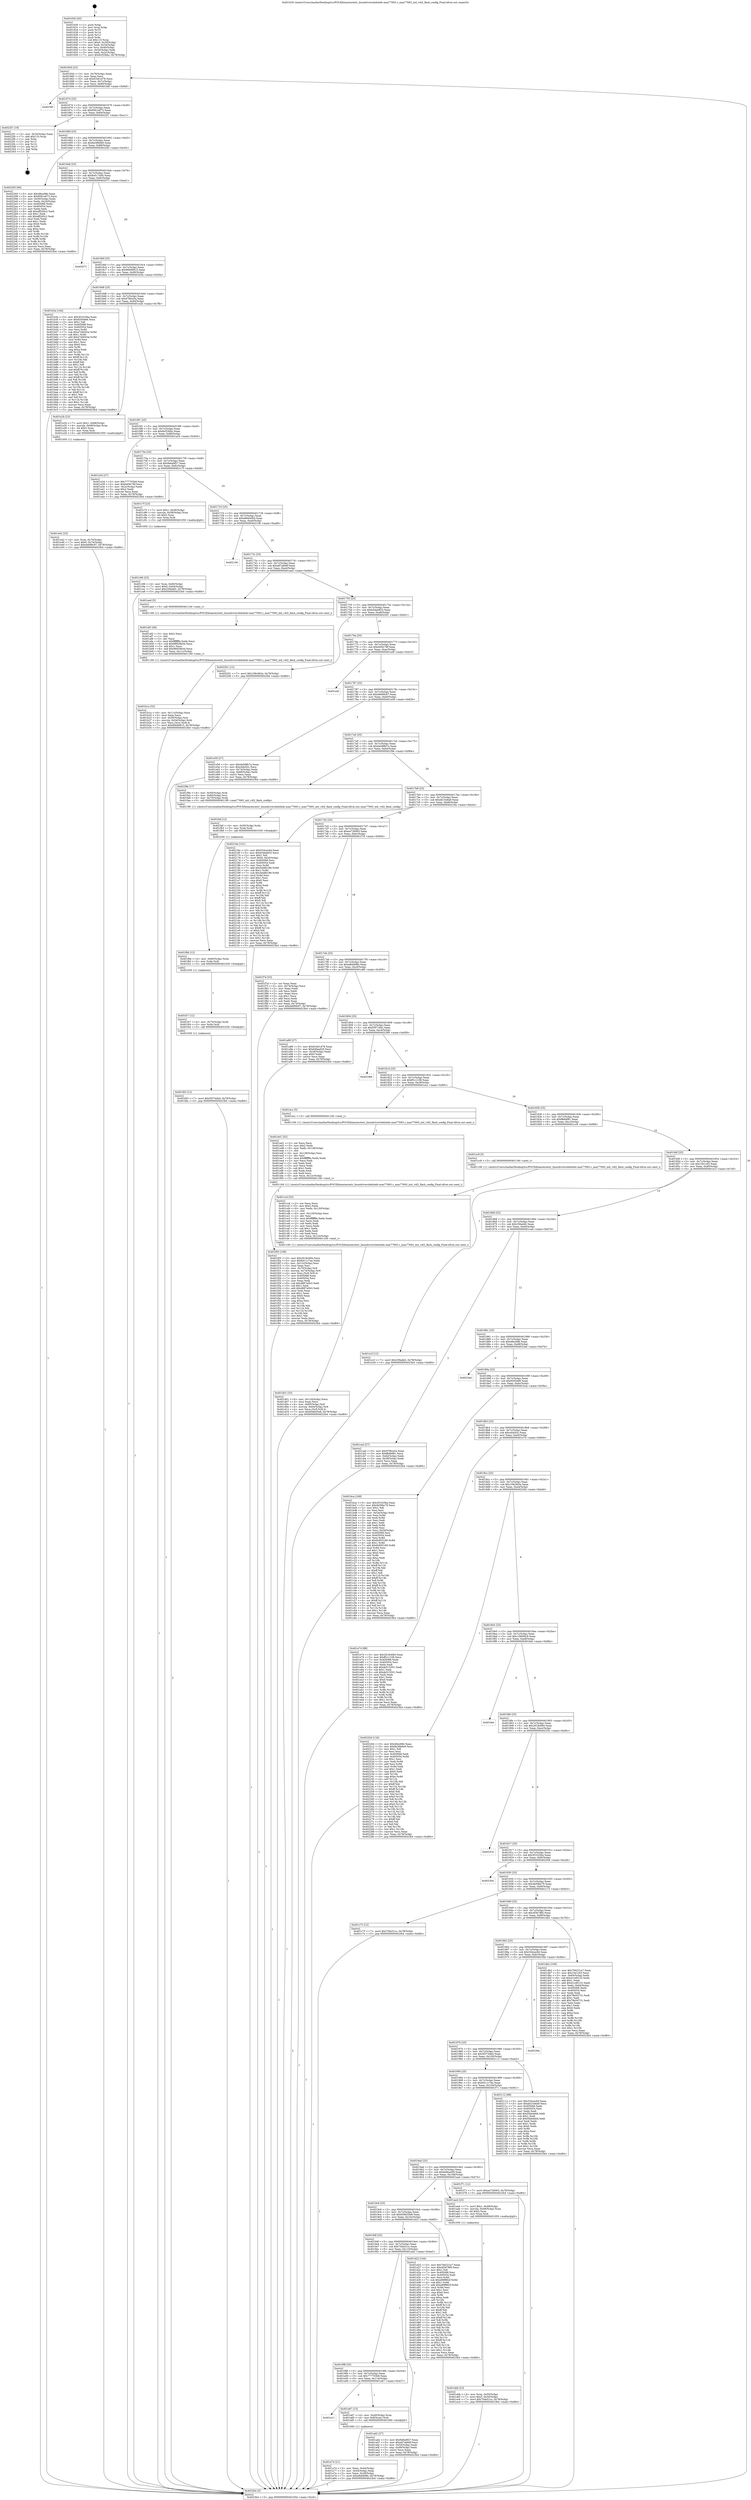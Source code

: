 digraph "0x401630" {
  label = "0x401630 (/mnt/c/Users/mathe/Desktop/tcc/POCII/binaries/extr_linuxdriversledsleds-max77693.c_max77693_init_v4l2_flash_config_Final-ollvm.out::main(0))"
  labelloc = "t"
  node[shape=record]

  Entry [label="",width=0.3,height=0.3,shape=circle,fillcolor=black,style=filled]
  "0x40165d" [label="{
     0x40165d [23]\l
     | [instrs]\l
     &nbsp;&nbsp;0x40165d \<+3\>: mov -0x78(%rbp),%eax\l
     &nbsp;&nbsp;0x401660 \<+2\>: mov %eax,%ecx\l
     &nbsp;&nbsp;0x401662 \<+6\>: sub $0x81b61d78,%ecx\l
     &nbsp;&nbsp;0x401668 \<+3\>: mov %eax,-0x7c(%rbp)\l
     &nbsp;&nbsp;0x40166b \<+3\>: mov %ecx,-0x80(%rbp)\l
     &nbsp;&nbsp;0x40166e \<+6\>: je 0000000000401fdf \<main+0x9af\>\l
  }"]
  "0x401fdf" [label="{
     0x401fdf\l
  }", style=dashed]
  "0x401674" [label="{
     0x401674 [25]\l
     | [instrs]\l
     &nbsp;&nbsp;0x401674 \<+5\>: jmp 0000000000401679 \<main+0x49\>\l
     &nbsp;&nbsp;0x401679 \<+3\>: mov -0x7c(%rbp),%eax\l
     &nbsp;&nbsp;0x40167c \<+5\>: sub $0x8561e673,%eax\l
     &nbsp;&nbsp;0x401681 \<+6\>: mov %eax,-0x84(%rbp)\l
     &nbsp;&nbsp;0x401687 \<+6\>: je 00000000004022f1 \<main+0xcc1\>\l
  }"]
  Exit [label="",width=0.3,height=0.3,shape=circle,fillcolor=black,style=filled,peripheries=2]
  "0x4022f1" [label="{
     0x4022f1 [19]\l
     | [instrs]\l
     &nbsp;&nbsp;0x4022f1 \<+3\>: mov -0x24(%rbp),%eax\l
     &nbsp;&nbsp;0x4022f4 \<+7\>: add $0x110,%rsp\l
     &nbsp;&nbsp;0x4022fb \<+1\>: pop %rbx\l
     &nbsp;&nbsp;0x4022fc \<+2\>: pop %r12\l
     &nbsp;&nbsp;0x4022fe \<+2\>: pop %r14\l
     &nbsp;&nbsp;0x402300 \<+2\>: pop %r15\l
     &nbsp;&nbsp;0x402302 \<+1\>: pop %rbp\l
     &nbsp;&nbsp;0x402303 \<+1\>: ret\l
  }"]
  "0x40168d" [label="{
     0x40168d [25]\l
     | [instrs]\l
     &nbsp;&nbsp;0x40168d \<+5\>: jmp 0000000000401692 \<main+0x62\>\l
     &nbsp;&nbsp;0x401692 \<+3\>: mov -0x7c(%rbp),%eax\l
     &nbsp;&nbsp;0x401695 \<+5\>: sub $0x8a38b6e9,%eax\l
     &nbsp;&nbsp;0x40169a \<+6\>: mov %eax,-0x88(%rbp)\l
     &nbsp;&nbsp;0x4016a0 \<+6\>: je 0000000000402293 \<main+0xc63\>\l
  }"]
  "0x401fd3" [label="{
     0x401fd3 [12]\l
     | [instrs]\l
     &nbsp;&nbsp;0x401fd3 \<+7\>: movl $0x5f3744bd,-0x78(%rbp)\l
     &nbsp;&nbsp;0x401fda \<+5\>: jmp 00000000004023b4 \<main+0xd84\>\l
  }"]
  "0x402293" [label="{
     0x402293 [94]\l
     | [instrs]\l
     &nbsp;&nbsp;0x402293 \<+5\>: mov $0x48ec68b,%eax\l
     &nbsp;&nbsp;0x402298 \<+5\>: mov $0x8561e673,%ecx\l
     &nbsp;&nbsp;0x40229d \<+3\>: mov -0x30(%rbp),%edx\l
     &nbsp;&nbsp;0x4022a0 \<+3\>: mov %edx,-0x24(%rbp)\l
     &nbsp;&nbsp;0x4022a3 \<+7\>: mov 0x405068,%edx\l
     &nbsp;&nbsp;0x4022aa \<+7\>: mov 0x405054,%esi\l
     &nbsp;&nbsp;0x4022b1 \<+2\>: mov %edx,%edi\l
     &nbsp;&nbsp;0x4022b3 \<+6\>: add $0xeff2d5c2,%edi\l
     &nbsp;&nbsp;0x4022b9 \<+3\>: sub $0x1,%edi\l
     &nbsp;&nbsp;0x4022bc \<+6\>: sub $0xeff2d5c2,%edi\l
     &nbsp;&nbsp;0x4022c2 \<+3\>: imul %edi,%edx\l
     &nbsp;&nbsp;0x4022c5 \<+3\>: and $0x1,%edx\l
     &nbsp;&nbsp;0x4022c8 \<+3\>: cmp $0x0,%edx\l
     &nbsp;&nbsp;0x4022cb \<+4\>: sete %r8b\l
     &nbsp;&nbsp;0x4022cf \<+3\>: cmp $0xa,%esi\l
     &nbsp;&nbsp;0x4022d2 \<+4\>: setl %r9b\l
     &nbsp;&nbsp;0x4022d6 \<+3\>: mov %r8b,%r10b\l
     &nbsp;&nbsp;0x4022d9 \<+3\>: and %r9b,%r10b\l
     &nbsp;&nbsp;0x4022dc \<+3\>: xor %r9b,%r8b\l
     &nbsp;&nbsp;0x4022df \<+3\>: or %r8b,%r10b\l
     &nbsp;&nbsp;0x4022e2 \<+4\>: test $0x1,%r10b\l
     &nbsp;&nbsp;0x4022e6 \<+3\>: cmovne %ecx,%eax\l
     &nbsp;&nbsp;0x4022e9 \<+3\>: mov %eax,-0x78(%rbp)\l
     &nbsp;&nbsp;0x4022ec \<+5\>: jmp 00000000004023b4 \<main+0xd84\>\l
  }"]
  "0x4016a6" [label="{
     0x4016a6 [25]\l
     | [instrs]\l
     &nbsp;&nbsp;0x4016a6 \<+5\>: jmp 00000000004016ab \<main+0x7b\>\l
     &nbsp;&nbsp;0x4016ab \<+3\>: mov -0x7c(%rbp),%eax\l
     &nbsp;&nbsp;0x4016ae \<+5\>: sub $0x8c6174d0,%eax\l
     &nbsp;&nbsp;0x4016b3 \<+6\>: mov %eax,-0x8c(%rbp)\l
     &nbsp;&nbsp;0x4016b9 \<+6\>: je 0000000000402071 \<main+0xa41\>\l
  }"]
  "0x401fc7" [label="{
     0x401fc7 [12]\l
     | [instrs]\l
     &nbsp;&nbsp;0x401fc7 \<+4\>: mov -0x70(%rbp),%rdx\l
     &nbsp;&nbsp;0x401fcb \<+3\>: mov %rdx,%rdi\l
     &nbsp;&nbsp;0x401fce \<+5\>: call 0000000000401030 \<free@plt\>\l
     | [calls]\l
     &nbsp;&nbsp;0x401030 \{1\} (unknown)\l
  }"]
  "0x402071" [label="{
     0x402071\l
  }", style=dashed]
  "0x4016bf" [label="{
     0x4016bf [25]\l
     | [instrs]\l
     &nbsp;&nbsp;0x4016bf \<+5\>: jmp 00000000004016c4 \<main+0x94\>\l
     &nbsp;&nbsp;0x4016c4 \<+3\>: mov -0x7c(%rbp),%eax\l
     &nbsp;&nbsp;0x4016c7 \<+5\>: sub $0x90b90815,%eax\l
     &nbsp;&nbsp;0x4016cc \<+6\>: mov %eax,-0x90(%rbp)\l
     &nbsp;&nbsp;0x4016d2 \<+6\>: je 0000000000401b3a \<main+0x50a\>\l
  }"]
  "0x401fbb" [label="{
     0x401fbb [12]\l
     | [instrs]\l
     &nbsp;&nbsp;0x401fbb \<+4\>: mov -0x60(%rbp),%rdx\l
     &nbsp;&nbsp;0x401fbf \<+3\>: mov %rdx,%rdi\l
     &nbsp;&nbsp;0x401fc2 \<+5\>: call 0000000000401030 \<free@plt\>\l
     | [calls]\l
     &nbsp;&nbsp;0x401030 \{1\} (unknown)\l
  }"]
  "0x401b3a" [label="{
     0x401b3a [144]\l
     | [instrs]\l
     &nbsp;&nbsp;0x401b3a \<+5\>: mov $0x3f10256a,%eax\l
     &nbsp;&nbsp;0x401b3f \<+5\>: mov $0x9293e66,%ecx\l
     &nbsp;&nbsp;0x401b44 \<+2\>: mov $0x1,%dl\l
     &nbsp;&nbsp;0x401b46 \<+7\>: mov 0x405068,%esi\l
     &nbsp;&nbsp;0x401b4d \<+7\>: mov 0x405054,%edi\l
     &nbsp;&nbsp;0x401b54 \<+3\>: mov %esi,%r8d\l
     &nbsp;&nbsp;0x401b57 \<+7\>: sub $0xe7d4043e,%r8d\l
     &nbsp;&nbsp;0x401b5e \<+4\>: sub $0x1,%r8d\l
     &nbsp;&nbsp;0x401b62 \<+7\>: add $0xe7d4043e,%r8d\l
     &nbsp;&nbsp;0x401b69 \<+4\>: imul %r8d,%esi\l
     &nbsp;&nbsp;0x401b6d \<+3\>: and $0x1,%esi\l
     &nbsp;&nbsp;0x401b70 \<+3\>: cmp $0x0,%esi\l
     &nbsp;&nbsp;0x401b73 \<+4\>: sete %r9b\l
     &nbsp;&nbsp;0x401b77 \<+3\>: cmp $0xa,%edi\l
     &nbsp;&nbsp;0x401b7a \<+4\>: setl %r10b\l
     &nbsp;&nbsp;0x401b7e \<+3\>: mov %r9b,%r11b\l
     &nbsp;&nbsp;0x401b81 \<+4\>: xor $0xff,%r11b\l
     &nbsp;&nbsp;0x401b85 \<+3\>: mov %r10b,%bl\l
     &nbsp;&nbsp;0x401b88 \<+3\>: xor $0xff,%bl\l
     &nbsp;&nbsp;0x401b8b \<+3\>: xor $0x1,%dl\l
     &nbsp;&nbsp;0x401b8e \<+3\>: mov %r11b,%r14b\l
     &nbsp;&nbsp;0x401b91 \<+4\>: and $0xff,%r14b\l
     &nbsp;&nbsp;0x401b95 \<+3\>: and %dl,%r9b\l
     &nbsp;&nbsp;0x401b98 \<+3\>: mov %bl,%r15b\l
     &nbsp;&nbsp;0x401b9b \<+4\>: and $0xff,%r15b\l
     &nbsp;&nbsp;0x401b9f \<+3\>: and %dl,%r10b\l
     &nbsp;&nbsp;0x401ba2 \<+3\>: or %r9b,%r14b\l
     &nbsp;&nbsp;0x401ba5 \<+3\>: or %r10b,%r15b\l
     &nbsp;&nbsp;0x401ba8 \<+3\>: xor %r15b,%r14b\l
     &nbsp;&nbsp;0x401bab \<+3\>: or %bl,%r11b\l
     &nbsp;&nbsp;0x401bae \<+4\>: xor $0xff,%r11b\l
     &nbsp;&nbsp;0x401bb2 \<+3\>: or $0x1,%dl\l
     &nbsp;&nbsp;0x401bb5 \<+3\>: and %dl,%r11b\l
     &nbsp;&nbsp;0x401bb8 \<+3\>: or %r11b,%r14b\l
     &nbsp;&nbsp;0x401bbb \<+4\>: test $0x1,%r14b\l
     &nbsp;&nbsp;0x401bbf \<+3\>: cmovne %ecx,%eax\l
     &nbsp;&nbsp;0x401bc2 \<+3\>: mov %eax,-0x78(%rbp)\l
     &nbsp;&nbsp;0x401bc5 \<+5\>: jmp 00000000004023b4 \<main+0xd84\>\l
  }"]
  "0x4016d8" [label="{
     0x4016d8 [25]\l
     | [instrs]\l
     &nbsp;&nbsp;0x4016d8 \<+5\>: jmp 00000000004016dd \<main+0xad\>\l
     &nbsp;&nbsp;0x4016dd \<+3\>: mov -0x7c(%rbp),%eax\l
     &nbsp;&nbsp;0x4016e0 \<+5\>: sub $0x97f6ce5a,%eax\l
     &nbsp;&nbsp;0x4016e5 \<+6\>: mov %eax,-0x94(%rbp)\l
     &nbsp;&nbsp;0x4016eb \<+6\>: je 0000000000401e2b \<main+0x7fb\>\l
  }"]
  "0x401faf" [label="{
     0x401faf [12]\l
     | [instrs]\l
     &nbsp;&nbsp;0x401faf \<+4\>: mov -0x50(%rbp),%rdx\l
     &nbsp;&nbsp;0x401fb3 \<+3\>: mov %rdx,%rdi\l
     &nbsp;&nbsp;0x401fb6 \<+5\>: call 0000000000401030 \<free@plt\>\l
     | [calls]\l
     &nbsp;&nbsp;0x401030 \{1\} (unknown)\l
  }"]
  "0x401e2b" [label="{
     0x401e2b [23]\l
     | [instrs]\l
     &nbsp;&nbsp;0x401e2b \<+7\>: movl $0x1,-0x68(%rbp)\l
     &nbsp;&nbsp;0x401e32 \<+4\>: movslq -0x68(%rbp),%rax\l
     &nbsp;&nbsp;0x401e36 \<+4\>: shl $0x2,%rax\l
     &nbsp;&nbsp;0x401e3a \<+3\>: mov %rax,%rdi\l
     &nbsp;&nbsp;0x401e3d \<+5\>: call 0000000000401050 \<malloc@plt\>\l
     | [calls]\l
     &nbsp;&nbsp;0x401050 \{1\} (unknown)\l
  }"]
  "0x4016f1" [label="{
     0x4016f1 [25]\l
     | [instrs]\l
     &nbsp;&nbsp;0x4016f1 \<+5\>: jmp 00000000004016f6 \<main+0xc6\>\l
     &nbsp;&nbsp;0x4016f6 \<+3\>: mov -0x7c(%rbp),%eax\l
     &nbsp;&nbsp;0x4016f9 \<+5\>: sub $0x9cf33bbc,%eax\l
     &nbsp;&nbsp;0x4016fe \<+6\>: mov %eax,-0x98(%rbp)\l
     &nbsp;&nbsp;0x401704 \<+6\>: je 0000000000401a34 \<main+0x404\>\l
  }"]
  "0x401f05" [label="{
     0x401f05 [108]\l
     | [instrs]\l
     &nbsp;&nbsp;0x401f05 \<+5\>: mov $0x2618c684,%ecx\l
     &nbsp;&nbsp;0x401f0a \<+5\>: mov $0x6411c7ee,%edx\l
     &nbsp;&nbsp;0x401f0f \<+6\>: mov -0x12c(%rbp),%esi\l
     &nbsp;&nbsp;0x401f15 \<+3\>: imul %eax,%esi\l
     &nbsp;&nbsp;0x401f18 \<+4\>: mov -0x70(%rbp),%r8\l
     &nbsp;&nbsp;0x401f1c \<+4\>: movslq -0x74(%rbp),%r9\l
     &nbsp;&nbsp;0x401f20 \<+4\>: mov %esi,(%r8,%r9,4)\l
     &nbsp;&nbsp;0x401f24 \<+7\>: mov 0x405068,%eax\l
     &nbsp;&nbsp;0x401f2b \<+7\>: mov 0x405054,%esi\l
     &nbsp;&nbsp;0x401f32 \<+2\>: mov %eax,%edi\l
     &nbsp;&nbsp;0x401f34 \<+6\>: sub $0xd887a5b3,%edi\l
     &nbsp;&nbsp;0x401f3a \<+3\>: sub $0x1,%edi\l
     &nbsp;&nbsp;0x401f3d \<+6\>: add $0xd887a5b3,%edi\l
     &nbsp;&nbsp;0x401f43 \<+3\>: imul %edi,%eax\l
     &nbsp;&nbsp;0x401f46 \<+3\>: and $0x1,%eax\l
     &nbsp;&nbsp;0x401f49 \<+3\>: cmp $0x0,%eax\l
     &nbsp;&nbsp;0x401f4c \<+4\>: sete %r10b\l
     &nbsp;&nbsp;0x401f50 \<+3\>: cmp $0xa,%esi\l
     &nbsp;&nbsp;0x401f53 \<+4\>: setl %r11b\l
     &nbsp;&nbsp;0x401f57 \<+3\>: mov %r10b,%bl\l
     &nbsp;&nbsp;0x401f5a \<+3\>: and %r11b,%bl\l
     &nbsp;&nbsp;0x401f5d \<+3\>: xor %r11b,%r10b\l
     &nbsp;&nbsp;0x401f60 \<+3\>: or %r10b,%bl\l
     &nbsp;&nbsp;0x401f63 \<+3\>: test $0x1,%bl\l
     &nbsp;&nbsp;0x401f66 \<+3\>: cmovne %edx,%ecx\l
     &nbsp;&nbsp;0x401f69 \<+3\>: mov %ecx,-0x78(%rbp)\l
     &nbsp;&nbsp;0x401f6c \<+5\>: jmp 00000000004023b4 \<main+0xd84\>\l
  }"]
  "0x401a34" [label="{
     0x401a34 [27]\l
     | [instrs]\l
     &nbsp;&nbsp;0x401a34 \<+5\>: mov $0x777703b9,%eax\l
     &nbsp;&nbsp;0x401a39 \<+5\>: mov $0xd45fc78f,%ecx\l
     &nbsp;&nbsp;0x401a3e \<+3\>: mov -0x2c(%rbp),%edx\l
     &nbsp;&nbsp;0x401a41 \<+3\>: cmp $0x2,%edx\l
     &nbsp;&nbsp;0x401a44 \<+3\>: cmovne %ecx,%eax\l
     &nbsp;&nbsp;0x401a47 \<+3\>: mov %eax,-0x78(%rbp)\l
     &nbsp;&nbsp;0x401a4a \<+5\>: jmp 00000000004023b4 \<main+0xd84\>\l
  }"]
  "0x40170a" [label="{
     0x40170a [25]\l
     | [instrs]\l
     &nbsp;&nbsp;0x40170a \<+5\>: jmp 000000000040170f \<main+0xdf\>\l
     &nbsp;&nbsp;0x40170f \<+3\>: mov -0x7c(%rbp),%eax\l
     &nbsp;&nbsp;0x401712 \<+5\>: sub $0x9e6a9f27,%eax\l
     &nbsp;&nbsp;0x401717 \<+6\>: mov %eax,-0x9c(%rbp)\l
     &nbsp;&nbsp;0x40171d \<+6\>: je 0000000000401c7f \<main+0x64f\>\l
  }"]
  "0x4023b4" [label="{
     0x4023b4 [5]\l
     | [instrs]\l
     &nbsp;&nbsp;0x4023b4 \<+5\>: jmp 000000000040165d \<main+0x2d\>\l
  }"]
  "0x401630" [label="{
     0x401630 [45]\l
     | [instrs]\l
     &nbsp;&nbsp;0x401630 \<+1\>: push %rbp\l
     &nbsp;&nbsp;0x401631 \<+3\>: mov %rsp,%rbp\l
     &nbsp;&nbsp;0x401634 \<+2\>: push %r15\l
     &nbsp;&nbsp;0x401636 \<+2\>: push %r14\l
     &nbsp;&nbsp;0x401638 \<+2\>: push %r12\l
     &nbsp;&nbsp;0x40163a \<+1\>: push %rbx\l
     &nbsp;&nbsp;0x40163b \<+7\>: sub $0x110,%rsp\l
     &nbsp;&nbsp;0x401642 \<+7\>: movl $0x0,-0x30(%rbp)\l
     &nbsp;&nbsp;0x401649 \<+3\>: mov %edi,-0x34(%rbp)\l
     &nbsp;&nbsp;0x40164c \<+4\>: mov %rsi,-0x40(%rbp)\l
     &nbsp;&nbsp;0x401650 \<+3\>: mov -0x34(%rbp),%edi\l
     &nbsp;&nbsp;0x401653 \<+3\>: mov %edi,-0x2c(%rbp)\l
     &nbsp;&nbsp;0x401656 \<+7\>: movl $0x9cf33bbc,-0x78(%rbp)\l
  }"]
  "0x401ed1" [label="{
     0x401ed1 [52]\l
     | [instrs]\l
     &nbsp;&nbsp;0x401ed1 \<+2\>: xor %ecx,%ecx\l
     &nbsp;&nbsp;0x401ed3 \<+5\>: mov $0x2,%edx\l
     &nbsp;&nbsp;0x401ed8 \<+6\>: mov %edx,-0x128(%rbp)\l
     &nbsp;&nbsp;0x401ede \<+1\>: cltd\l
     &nbsp;&nbsp;0x401edf \<+6\>: mov -0x128(%rbp),%esi\l
     &nbsp;&nbsp;0x401ee5 \<+2\>: idiv %esi\l
     &nbsp;&nbsp;0x401ee7 \<+6\>: imul $0xfffffffe,%edx,%edx\l
     &nbsp;&nbsp;0x401eed \<+2\>: mov %ecx,%edi\l
     &nbsp;&nbsp;0x401eef \<+2\>: sub %edx,%edi\l
     &nbsp;&nbsp;0x401ef1 \<+2\>: mov %ecx,%edx\l
     &nbsp;&nbsp;0x401ef3 \<+3\>: sub $0x1,%edx\l
     &nbsp;&nbsp;0x401ef6 \<+2\>: add %edx,%edi\l
     &nbsp;&nbsp;0x401ef8 \<+2\>: sub %edi,%ecx\l
     &nbsp;&nbsp;0x401efa \<+6\>: mov %ecx,-0x12c(%rbp)\l
     &nbsp;&nbsp;0x401f00 \<+5\>: call 0000000000401160 \<next_i\>\l
     | [calls]\l
     &nbsp;&nbsp;0x401160 \{1\} (/mnt/c/Users/mathe/Desktop/tcc/POCII/binaries/extr_linuxdriversledsleds-max77693.c_max77693_init_v4l2_flash_config_Final-ollvm.out::next_i)\l
  }"]
  "0x401c7f" [label="{
     0x401c7f [23]\l
     | [instrs]\l
     &nbsp;&nbsp;0x401c7f \<+7\>: movl $0x1,-0x58(%rbp)\l
     &nbsp;&nbsp;0x401c86 \<+4\>: movslq -0x58(%rbp),%rax\l
     &nbsp;&nbsp;0x401c8a \<+4\>: shl $0x2,%rax\l
     &nbsp;&nbsp;0x401c8e \<+3\>: mov %rax,%rdi\l
     &nbsp;&nbsp;0x401c91 \<+5\>: call 0000000000401050 \<malloc@plt\>\l
     | [calls]\l
     &nbsp;&nbsp;0x401050 \{1\} (unknown)\l
  }"]
  "0x401723" [label="{
     0x401723 [25]\l
     | [instrs]\l
     &nbsp;&nbsp;0x401723 \<+5\>: jmp 0000000000401728 \<main+0xf8\>\l
     &nbsp;&nbsp;0x401728 \<+3\>: mov -0x7c(%rbp),%eax\l
     &nbsp;&nbsp;0x40172b \<+5\>: sub $0xa66d4d0d,%eax\l
     &nbsp;&nbsp;0x401730 \<+6\>: mov %eax,-0xa0(%rbp)\l
     &nbsp;&nbsp;0x401736 \<+6\>: je 0000000000402106 \<main+0xad6\>\l
  }"]
  "0x401e42" [label="{
     0x401e42 [23]\l
     | [instrs]\l
     &nbsp;&nbsp;0x401e42 \<+4\>: mov %rax,-0x70(%rbp)\l
     &nbsp;&nbsp;0x401e46 \<+7\>: movl $0x0,-0x74(%rbp)\l
     &nbsp;&nbsp;0x401e4d \<+7\>: movl $0xd4699c97,-0x78(%rbp)\l
     &nbsp;&nbsp;0x401e54 \<+5\>: jmp 00000000004023b4 \<main+0xd84\>\l
  }"]
  "0x402106" [label="{
     0x402106\l
  }", style=dashed]
  "0x40173c" [label="{
     0x40173c [25]\l
     | [instrs]\l
     &nbsp;&nbsp;0x40173c \<+5\>: jmp 0000000000401741 \<main+0x111\>\l
     &nbsp;&nbsp;0x401741 \<+3\>: mov -0x7c(%rbp),%eax\l
     &nbsp;&nbsp;0x401744 \<+5\>: sub $0xa87abb6f,%eax\l
     &nbsp;&nbsp;0x401749 \<+6\>: mov %eax,-0xa4(%rbp)\l
     &nbsp;&nbsp;0x40174f \<+6\>: je 0000000000401aed \<main+0x4bd\>\l
  }"]
  "0x401d01" [label="{
     0x401d01 [33]\l
     | [instrs]\l
     &nbsp;&nbsp;0x401d01 \<+6\>: mov -0x124(%rbp),%ecx\l
     &nbsp;&nbsp;0x401d07 \<+3\>: imul %eax,%ecx\l
     &nbsp;&nbsp;0x401d0a \<+4\>: mov -0x60(%rbp),%r8\l
     &nbsp;&nbsp;0x401d0e \<+4\>: movslq -0x64(%rbp),%r9\l
     &nbsp;&nbsp;0x401d12 \<+4\>: mov %ecx,(%r8,%r9,4)\l
     &nbsp;&nbsp;0x401d16 \<+7\>: movl $0x658d35e8,-0x78(%rbp)\l
     &nbsp;&nbsp;0x401d1d \<+5\>: jmp 00000000004023b4 \<main+0xd84\>\l
  }"]
  "0x401aed" [label="{
     0x401aed [5]\l
     | [instrs]\l
     &nbsp;&nbsp;0x401aed \<+5\>: call 0000000000401160 \<next_i\>\l
     | [calls]\l
     &nbsp;&nbsp;0x401160 \{1\} (/mnt/c/Users/mathe/Desktop/tcc/POCII/binaries/extr_linuxdriversledsleds-max77693.c_max77693_init_v4l2_flash_config_Final-ollvm.out::next_i)\l
  }"]
  "0x401755" [label="{
     0x401755 [25]\l
     | [instrs]\l
     &nbsp;&nbsp;0x401755 \<+5\>: jmp 000000000040175a \<main+0x12a\>\l
     &nbsp;&nbsp;0x40175a \<+3\>: mov -0x7c(%rbp),%eax\l
     &nbsp;&nbsp;0x40175d \<+5\>: sub $0xb5deb833,%eax\l
     &nbsp;&nbsp;0x401762 \<+6\>: mov %eax,-0xa8(%rbp)\l
     &nbsp;&nbsp;0x401768 \<+6\>: je 0000000000402201 \<main+0xbd1\>\l
  }"]
  "0x401ccd" [label="{
     0x401ccd [52]\l
     | [instrs]\l
     &nbsp;&nbsp;0x401ccd \<+2\>: xor %ecx,%ecx\l
     &nbsp;&nbsp;0x401ccf \<+5\>: mov $0x2,%edx\l
     &nbsp;&nbsp;0x401cd4 \<+6\>: mov %edx,-0x120(%rbp)\l
     &nbsp;&nbsp;0x401cda \<+1\>: cltd\l
     &nbsp;&nbsp;0x401cdb \<+6\>: mov -0x120(%rbp),%esi\l
     &nbsp;&nbsp;0x401ce1 \<+2\>: idiv %esi\l
     &nbsp;&nbsp;0x401ce3 \<+6\>: imul $0xfffffffe,%edx,%edx\l
     &nbsp;&nbsp;0x401ce9 \<+2\>: mov %ecx,%edi\l
     &nbsp;&nbsp;0x401ceb \<+2\>: sub %edx,%edi\l
     &nbsp;&nbsp;0x401ced \<+2\>: mov %ecx,%edx\l
     &nbsp;&nbsp;0x401cef \<+3\>: sub $0x1,%edx\l
     &nbsp;&nbsp;0x401cf2 \<+2\>: add %edx,%edi\l
     &nbsp;&nbsp;0x401cf4 \<+2\>: sub %edi,%ecx\l
     &nbsp;&nbsp;0x401cf6 \<+6\>: mov %ecx,-0x124(%rbp)\l
     &nbsp;&nbsp;0x401cfc \<+5\>: call 0000000000401160 \<next_i\>\l
     | [calls]\l
     &nbsp;&nbsp;0x401160 \{1\} (/mnt/c/Users/mathe/Desktop/tcc/POCII/binaries/extr_linuxdriversledsleds-max77693.c_max77693_init_v4l2_flash_config_Final-ollvm.out::next_i)\l
  }"]
  "0x402201" [label="{
     0x402201 [12]\l
     | [instrs]\l
     &nbsp;&nbsp;0x402201 \<+7\>: movl $0x109c0b5a,-0x78(%rbp)\l
     &nbsp;&nbsp;0x402208 \<+5\>: jmp 00000000004023b4 \<main+0xd84\>\l
  }"]
  "0x40176e" [label="{
     0x40176e [25]\l
     | [instrs]\l
     &nbsp;&nbsp;0x40176e \<+5\>: jmp 0000000000401773 \<main+0x143\>\l
     &nbsp;&nbsp;0x401773 \<+3\>: mov -0x7c(%rbp),%eax\l
     &nbsp;&nbsp;0x401776 \<+5\>: sub $0xd45fc78f,%eax\l
     &nbsp;&nbsp;0x40177b \<+6\>: mov %eax,-0xac(%rbp)\l
     &nbsp;&nbsp;0x401781 \<+6\>: je 0000000000401a4f \<main+0x41f\>\l
  }"]
  "0x401c96" [label="{
     0x401c96 [23]\l
     | [instrs]\l
     &nbsp;&nbsp;0x401c96 \<+4\>: mov %rax,-0x60(%rbp)\l
     &nbsp;&nbsp;0x401c9a \<+7\>: movl $0x0,-0x64(%rbp)\l
     &nbsp;&nbsp;0x401ca1 \<+7\>: movl $0x259add2,-0x78(%rbp)\l
     &nbsp;&nbsp;0x401ca8 \<+5\>: jmp 00000000004023b4 \<main+0xd84\>\l
  }"]
  "0x401a4f" [label="{
     0x401a4f\l
  }", style=dashed]
  "0x401787" [label="{
     0x401787 [25]\l
     | [instrs]\l
     &nbsp;&nbsp;0x401787 \<+5\>: jmp 000000000040178c \<main+0x15c\>\l
     &nbsp;&nbsp;0x40178c \<+3\>: mov -0x7c(%rbp),%eax\l
     &nbsp;&nbsp;0x40178f \<+5\>: sub $0xd4699c97,%eax\l
     &nbsp;&nbsp;0x401794 \<+6\>: mov %eax,-0xb0(%rbp)\l
     &nbsp;&nbsp;0x40179a \<+6\>: je 0000000000401e59 \<main+0x829\>\l
  }"]
  "0x401b1a" [label="{
     0x401b1a [32]\l
     | [instrs]\l
     &nbsp;&nbsp;0x401b1a \<+6\>: mov -0x11c(%rbp),%ecx\l
     &nbsp;&nbsp;0x401b20 \<+3\>: imul %eax,%ecx\l
     &nbsp;&nbsp;0x401b23 \<+4\>: mov -0x50(%rbp),%rsi\l
     &nbsp;&nbsp;0x401b27 \<+4\>: movslq -0x54(%rbp),%rdi\l
     &nbsp;&nbsp;0x401b2b \<+3\>: mov %ecx,(%rsi,%rdi,4)\l
     &nbsp;&nbsp;0x401b2e \<+7\>: movl $0x90b90815,-0x78(%rbp)\l
     &nbsp;&nbsp;0x401b35 \<+5\>: jmp 00000000004023b4 \<main+0xd84\>\l
  }"]
  "0x401e59" [label="{
     0x401e59 [27]\l
     | [instrs]\l
     &nbsp;&nbsp;0x401e59 \<+5\>: mov $0xda588b7a,%eax\l
     &nbsp;&nbsp;0x401e5e \<+5\>: mov $0xc6dc92c,%ecx\l
     &nbsp;&nbsp;0x401e63 \<+3\>: mov -0x74(%rbp),%edx\l
     &nbsp;&nbsp;0x401e66 \<+3\>: cmp -0x68(%rbp),%edx\l
     &nbsp;&nbsp;0x401e69 \<+3\>: cmovl %ecx,%eax\l
     &nbsp;&nbsp;0x401e6c \<+3\>: mov %eax,-0x78(%rbp)\l
     &nbsp;&nbsp;0x401e6f \<+5\>: jmp 00000000004023b4 \<main+0xd84\>\l
  }"]
  "0x4017a0" [label="{
     0x4017a0 [25]\l
     | [instrs]\l
     &nbsp;&nbsp;0x4017a0 \<+5\>: jmp 00000000004017a5 \<main+0x175\>\l
     &nbsp;&nbsp;0x4017a5 \<+3\>: mov -0x7c(%rbp),%eax\l
     &nbsp;&nbsp;0x4017a8 \<+5\>: sub $0xda588b7a,%eax\l
     &nbsp;&nbsp;0x4017ad \<+6\>: mov %eax,-0xb4(%rbp)\l
     &nbsp;&nbsp;0x4017b3 \<+6\>: je 0000000000401f9e \<main+0x96e\>\l
  }"]
  "0x401af2" [label="{
     0x401af2 [40]\l
     | [instrs]\l
     &nbsp;&nbsp;0x401af2 \<+5\>: mov $0x2,%ecx\l
     &nbsp;&nbsp;0x401af7 \<+1\>: cltd\l
     &nbsp;&nbsp;0x401af8 \<+2\>: idiv %ecx\l
     &nbsp;&nbsp;0x401afa \<+6\>: imul $0xfffffffe,%edx,%ecx\l
     &nbsp;&nbsp;0x401b00 \<+6\>: sub $0x98929b5d,%ecx\l
     &nbsp;&nbsp;0x401b06 \<+3\>: add $0x1,%ecx\l
     &nbsp;&nbsp;0x401b09 \<+6\>: add $0x98929b5d,%ecx\l
     &nbsp;&nbsp;0x401b0f \<+6\>: mov %ecx,-0x11c(%rbp)\l
     &nbsp;&nbsp;0x401b15 \<+5\>: call 0000000000401160 \<next_i\>\l
     | [calls]\l
     &nbsp;&nbsp;0x401160 \{1\} (/mnt/c/Users/mathe/Desktop/tcc/POCII/binaries/extr_linuxdriversledsleds-max77693.c_max77693_init_v4l2_flash_config_Final-ollvm.out::next_i)\l
  }"]
  "0x401f9e" [label="{
     0x401f9e [17]\l
     | [instrs]\l
     &nbsp;&nbsp;0x401f9e \<+4\>: mov -0x50(%rbp),%rdi\l
     &nbsp;&nbsp;0x401fa2 \<+4\>: mov -0x60(%rbp),%rsi\l
     &nbsp;&nbsp;0x401fa6 \<+4\>: mov -0x70(%rbp),%rdx\l
     &nbsp;&nbsp;0x401faa \<+5\>: call 00000000004013f0 \<max77693_init_v4l2_flash_config\>\l
     | [calls]\l
     &nbsp;&nbsp;0x4013f0 \{1\} (/mnt/c/Users/mathe/Desktop/tcc/POCII/binaries/extr_linuxdriversledsleds-max77693.c_max77693_init_v4l2_flash_config_Final-ollvm.out::max77693_init_v4l2_flash_config)\l
  }"]
  "0x4017b9" [label="{
     0x4017b9 [25]\l
     | [instrs]\l
     &nbsp;&nbsp;0x4017b9 \<+5\>: jmp 00000000004017be \<main+0x18e\>\l
     &nbsp;&nbsp;0x4017be \<+3\>: mov -0x7c(%rbp),%eax\l
     &nbsp;&nbsp;0x4017c1 \<+5\>: sub $0xdd15e6a9,%eax\l
     &nbsp;&nbsp;0x4017c6 \<+6\>: mov %eax,-0xb8(%rbp)\l
     &nbsp;&nbsp;0x4017cc \<+6\>: je 000000000040216a \<main+0xb3a\>\l
  }"]
  "0x401abb" [label="{
     0x401abb [23]\l
     | [instrs]\l
     &nbsp;&nbsp;0x401abb \<+4\>: mov %rax,-0x50(%rbp)\l
     &nbsp;&nbsp;0x401abf \<+7\>: movl $0x0,-0x54(%rbp)\l
     &nbsp;&nbsp;0x401ac6 \<+7\>: movl $0x704e51cc,-0x78(%rbp)\l
     &nbsp;&nbsp;0x401acd \<+5\>: jmp 00000000004023b4 \<main+0xd84\>\l
  }"]
  "0x40216a" [label="{
     0x40216a [151]\l
     | [instrs]\l
     &nbsp;&nbsp;0x40216a \<+5\>: mov $0x534cec6d,%eax\l
     &nbsp;&nbsp;0x40216f \<+5\>: mov $0xb5deb833,%ecx\l
     &nbsp;&nbsp;0x402174 \<+2\>: mov $0x1,%dl\l
     &nbsp;&nbsp;0x402176 \<+7\>: movl $0x0,-0x30(%rbp)\l
     &nbsp;&nbsp;0x40217d \<+7\>: mov 0x405068,%esi\l
     &nbsp;&nbsp;0x402184 \<+7\>: mov 0x405054,%edi\l
     &nbsp;&nbsp;0x40218b \<+3\>: mov %esi,%r8d\l
     &nbsp;&nbsp;0x40218e \<+7\>: add $0x5eb8b186,%r8d\l
     &nbsp;&nbsp;0x402195 \<+4\>: sub $0x1,%r8d\l
     &nbsp;&nbsp;0x402199 \<+7\>: sub $0x5eb8b186,%r8d\l
     &nbsp;&nbsp;0x4021a0 \<+4\>: imul %r8d,%esi\l
     &nbsp;&nbsp;0x4021a4 \<+3\>: and $0x1,%esi\l
     &nbsp;&nbsp;0x4021a7 \<+3\>: cmp $0x0,%esi\l
     &nbsp;&nbsp;0x4021aa \<+4\>: sete %r9b\l
     &nbsp;&nbsp;0x4021ae \<+3\>: cmp $0xa,%edi\l
     &nbsp;&nbsp;0x4021b1 \<+4\>: setl %r10b\l
     &nbsp;&nbsp;0x4021b5 \<+3\>: mov %r9b,%r11b\l
     &nbsp;&nbsp;0x4021b8 \<+4\>: xor $0xff,%r11b\l
     &nbsp;&nbsp;0x4021bc \<+3\>: mov %r10b,%bl\l
     &nbsp;&nbsp;0x4021bf \<+3\>: xor $0xff,%bl\l
     &nbsp;&nbsp;0x4021c2 \<+3\>: xor $0x0,%dl\l
     &nbsp;&nbsp;0x4021c5 \<+3\>: mov %r11b,%r14b\l
     &nbsp;&nbsp;0x4021c8 \<+4\>: and $0x0,%r14b\l
     &nbsp;&nbsp;0x4021cc \<+3\>: and %dl,%r9b\l
     &nbsp;&nbsp;0x4021cf \<+3\>: mov %bl,%r15b\l
     &nbsp;&nbsp;0x4021d2 \<+4\>: and $0x0,%r15b\l
     &nbsp;&nbsp;0x4021d6 \<+3\>: and %dl,%r10b\l
     &nbsp;&nbsp;0x4021d9 \<+3\>: or %r9b,%r14b\l
     &nbsp;&nbsp;0x4021dc \<+3\>: or %r10b,%r15b\l
     &nbsp;&nbsp;0x4021df \<+3\>: xor %r15b,%r14b\l
     &nbsp;&nbsp;0x4021e2 \<+3\>: or %bl,%r11b\l
     &nbsp;&nbsp;0x4021e5 \<+4\>: xor $0xff,%r11b\l
     &nbsp;&nbsp;0x4021e9 \<+3\>: or $0x0,%dl\l
     &nbsp;&nbsp;0x4021ec \<+3\>: and %dl,%r11b\l
     &nbsp;&nbsp;0x4021ef \<+3\>: or %r11b,%r14b\l
     &nbsp;&nbsp;0x4021f2 \<+4\>: test $0x1,%r14b\l
     &nbsp;&nbsp;0x4021f6 \<+3\>: cmovne %ecx,%eax\l
     &nbsp;&nbsp;0x4021f9 \<+3\>: mov %eax,-0x78(%rbp)\l
     &nbsp;&nbsp;0x4021fc \<+5\>: jmp 00000000004023b4 \<main+0xd84\>\l
  }"]
  "0x4017d2" [label="{
     0x4017d2 [25]\l
     | [instrs]\l
     &nbsp;&nbsp;0x4017d2 \<+5\>: jmp 00000000004017d7 \<main+0x1a7\>\l
     &nbsp;&nbsp;0x4017d7 \<+3\>: mov -0x7c(%rbp),%eax\l
     &nbsp;&nbsp;0x4017da \<+5\>: sub $0xee726063,%eax\l
     &nbsp;&nbsp;0x4017df \<+6\>: mov %eax,-0xbc(%rbp)\l
     &nbsp;&nbsp;0x4017e5 \<+6\>: je 0000000000401f7d \<main+0x94d\>\l
  }"]
  "0x401a74" [label="{
     0x401a74 [21]\l
     | [instrs]\l
     &nbsp;&nbsp;0x401a74 \<+3\>: mov %eax,-0x44(%rbp)\l
     &nbsp;&nbsp;0x401a77 \<+3\>: mov -0x44(%rbp),%eax\l
     &nbsp;&nbsp;0x401a7a \<+3\>: mov %eax,-0x28(%rbp)\l
     &nbsp;&nbsp;0x401a7d \<+7\>: movl $0xefb6d08b,-0x78(%rbp)\l
     &nbsp;&nbsp;0x401a84 \<+5\>: jmp 00000000004023b4 \<main+0xd84\>\l
  }"]
  "0x401f7d" [label="{
     0x401f7d [33]\l
     | [instrs]\l
     &nbsp;&nbsp;0x401f7d \<+2\>: xor %eax,%eax\l
     &nbsp;&nbsp;0x401f7f \<+3\>: mov -0x74(%rbp),%ecx\l
     &nbsp;&nbsp;0x401f82 \<+2\>: mov %eax,%edx\l
     &nbsp;&nbsp;0x401f84 \<+2\>: sub %ecx,%edx\l
     &nbsp;&nbsp;0x401f86 \<+2\>: mov %eax,%ecx\l
     &nbsp;&nbsp;0x401f88 \<+3\>: sub $0x1,%ecx\l
     &nbsp;&nbsp;0x401f8b \<+2\>: add %ecx,%edx\l
     &nbsp;&nbsp;0x401f8d \<+2\>: sub %edx,%eax\l
     &nbsp;&nbsp;0x401f8f \<+3\>: mov %eax,-0x74(%rbp)\l
     &nbsp;&nbsp;0x401f92 \<+7\>: movl $0xd4699c97,-0x78(%rbp)\l
     &nbsp;&nbsp;0x401f99 \<+5\>: jmp 00000000004023b4 \<main+0xd84\>\l
  }"]
  "0x4017eb" [label="{
     0x4017eb [25]\l
     | [instrs]\l
     &nbsp;&nbsp;0x4017eb \<+5\>: jmp 00000000004017f0 \<main+0x1c0\>\l
     &nbsp;&nbsp;0x4017f0 \<+3\>: mov -0x7c(%rbp),%eax\l
     &nbsp;&nbsp;0x4017f3 \<+5\>: sub $0xefb6d08b,%eax\l
     &nbsp;&nbsp;0x4017f8 \<+6\>: mov %eax,-0xc0(%rbp)\l
     &nbsp;&nbsp;0x4017fe \<+6\>: je 0000000000401a89 \<main+0x459\>\l
  }"]
  "0x401a11" [label="{
     0x401a11\l
  }", style=dashed]
  "0x401a89" [label="{
     0x401a89 [27]\l
     | [instrs]\l
     &nbsp;&nbsp;0x401a89 \<+5\>: mov $0x81b61d78,%eax\l
     &nbsp;&nbsp;0x401a8e \<+5\>: mov $0x64fead29,%ecx\l
     &nbsp;&nbsp;0x401a93 \<+3\>: mov -0x28(%rbp),%edx\l
     &nbsp;&nbsp;0x401a96 \<+3\>: cmp $0x0,%edx\l
     &nbsp;&nbsp;0x401a99 \<+3\>: cmove %ecx,%eax\l
     &nbsp;&nbsp;0x401a9c \<+3\>: mov %eax,-0x78(%rbp)\l
     &nbsp;&nbsp;0x401a9f \<+5\>: jmp 00000000004023b4 \<main+0xd84\>\l
  }"]
  "0x401804" [label="{
     0x401804 [25]\l
     | [instrs]\l
     &nbsp;&nbsp;0x401804 \<+5\>: jmp 0000000000401809 \<main+0x1d9\>\l
     &nbsp;&nbsp;0x401809 \<+3\>: mov -0x7c(%rbp),%eax\l
     &nbsp;&nbsp;0x40180c \<+5\>: sub $0xf39716bc,%eax\l
     &nbsp;&nbsp;0x401811 \<+6\>: mov %eax,-0xc4(%rbp)\l
     &nbsp;&nbsp;0x401817 \<+6\>: je 0000000000402389 \<main+0xd59\>\l
  }"]
  "0x401a67" [label="{
     0x401a67 [13]\l
     | [instrs]\l
     &nbsp;&nbsp;0x401a67 \<+4\>: mov -0x40(%rbp),%rax\l
     &nbsp;&nbsp;0x401a6b \<+4\>: mov 0x8(%rax),%rdi\l
     &nbsp;&nbsp;0x401a6f \<+5\>: call 0000000000401060 \<atoi@plt\>\l
     | [calls]\l
     &nbsp;&nbsp;0x401060 \{1\} (unknown)\l
  }"]
  "0x402389" [label="{
     0x402389\l
  }", style=dashed]
  "0x40181d" [label="{
     0x40181d [25]\l
     | [instrs]\l
     &nbsp;&nbsp;0x40181d \<+5\>: jmp 0000000000401822 \<main+0x1f2\>\l
     &nbsp;&nbsp;0x401822 \<+3\>: mov -0x7c(%rbp),%eax\l
     &nbsp;&nbsp;0x401825 \<+5\>: sub $0xff1c1238,%eax\l
     &nbsp;&nbsp;0x40182a \<+6\>: mov %eax,-0xc8(%rbp)\l
     &nbsp;&nbsp;0x401830 \<+6\>: je 0000000000401ecc \<main+0x89c\>\l
  }"]
  "0x4019f8" [label="{
     0x4019f8 [25]\l
     | [instrs]\l
     &nbsp;&nbsp;0x4019f8 \<+5\>: jmp 00000000004019fd \<main+0x3cd\>\l
     &nbsp;&nbsp;0x4019fd \<+3\>: mov -0x7c(%rbp),%eax\l
     &nbsp;&nbsp;0x401a00 \<+5\>: sub $0x777703b9,%eax\l
     &nbsp;&nbsp;0x401a05 \<+6\>: mov %eax,-0x114(%rbp)\l
     &nbsp;&nbsp;0x401a0b \<+6\>: je 0000000000401a67 \<main+0x437\>\l
  }"]
  "0x401ecc" [label="{
     0x401ecc [5]\l
     | [instrs]\l
     &nbsp;&nbsp;0x401ecc \<+5\>: call 0000000000401160 \<next_i\>\l
     | [calls]\l
     &nbsp;&nbsp;0x401160 \{1\} (/mnt/c/Users/mathe/Desktop/tcc/POCII/binaries/extr_linuxdriversledsleds-max77693.c_max77693_init_v4l2_flash_config_Final-ollvm.out::next_i)\l
  }"]
  "0x401836" [label="{
     0x401836 [25]\l
     | [instrs]\l
     &nbsp;&nbsp;0x401836 \<+5\>: jmp 000000000040183b \<main+0x20b\>\l
     &nbsp;&nbsp;0x40183b \<+3\>: mov -0x7c(%rbp),%eax\l
     &nbsp;&nbsp;0x40183e \<+5\>: sub $0xffe84f81,%eax\l
     &nbsp;&nbsp;0x401843 \<+6\>: mov %eax,-0xcc(%rbp)\l
     &nbsp;&nbsp;0x401849 \<+6\>: je 0000000000401cc8 \<main+0x698\>\l
  }"]
  "0x401ad2" [label="{
     0x401ad2 [27]\l
     | [instrs]\l
     &nbsp;&nbsp;0x401ad2 \<+5\>: mov $0x9e6a9f27,%eax\l
     &nbsp;&nbsp;0x401ad7 \<+5\>: mov $0xa87abb6f,%ecx\l
     &nbsp;&nbsp;0x401adc \<+3\>: mov -0x54(%rbp),%edx\l
     &nbsp;&nbsp;0x401adf \<+3\>: cmp -0x48(%rbp),%edx\l
     &nbsp;&nbsp;0x401ae2 \<+3\>: cmovl %ecx,%eax\l
     &nbsp;&nbsp;0x401ae5 \<+3\>: mov %eax,-0x78(%rbp)\l
     &nbsp;&nbsp;0x401ae8 \<+5\>: jmp 00000000004023b4 \<main+0xd84\>\l
  }"]
  "0x401cc8" [label="{
     0x401cc8 [5]\l
     | [instrs]\l
     &nbsp;&nbsp;0x401cc8 \<+5\>: call 0000000000401160 \<next_i\>\l
     | [calls]\l
     &nbsp;&nbsp;0x401160 \{1\} (/mnt/c/Users/mathe/Desktop/tcc/POCII/binaries/extr_linuxdriversledsleds-max77693.c_max77693_init_v4l2_flash_config_Final-ollvm.out::next_i)\l
  }"]
  "0x40184f" [label="{
     0x40184f [25]\l
     | [instrs]\l
     &nbsp;&nbsp;0x40184f \<+5\>: jmp 0000000000401854 \<main+0x224\>\l
     &nbsp;&nbsp;0x401854 \<+3\>: mov -0x7c(%rbp),%eax\l
     &nbsp;&nbsp;0x401857 \<+5\>: sub $0x10e1c63,%eax\l
     &nbsp;&nbsp;0x40185c \<+6\>: mov %eax,-0xd0(%rbp)\l
     &nbsp;&nbsp;0x401862 \<+6\>: je 0000000000401e1f \<main+0x7ef\>\l
  }"]
  "0x4019df" [label="{
     0x4019df [25]\l
     | [instrs]\l
     &nbsp;&nbsp;0x4019df \<+5\>: jmp 00000000004019e4 \<main+0x3b4\>\l
     &nbsp;&nbsp;0x4019e4 \<+3\>: mov -0x7c(%rbp),%eax\l
     &nbsp;&nbsp;0x4019e7 \<+5\>: sub $0x704e51cc,%eax\l
     &nbsp;&nbsp;0x4019ec \<+6\>: mov %eax,-0x110(%rbp)\l
     &nbsp;&nbsp;0x4019f2 \<+6\>: je 0000000000401ad2 \<main+0x4a2\>\l
  }"]
  "0x401e1f" [label="{
     0x401e1f [12]\l
     | [instrs]\l
     &nbsp;&nbsp;0x401e1f \<+7\>: movl $0x259add2,-0x78(%rbp)\l
     &nbsp;&nbsp;0x401e26 \<+5\>: jmp 00000000004023b4 \<main+0xd84\>\l
  }"]
  "0x401868" [label="{
     0x401868 [25]\l
     | [instrs]\l
     &nbsp;&nbsp;0x401868 \<+5\>: jmp 000000000040186d \<main+0x23d\>\l
     &nbsp;&nbsp;0x40186d \<+3\>: mov -0x7c(%rbp),%eax\l
     &nbsp;&nbsp;0x401870 \<+5\>: sub $0x259add2,%eax\l
     &nbsp;&nbsp;0x401875 \<+6\>: mov %eax,-0xd4(%rbp)\l
     &nbsp;&nbsp;0x40187b \<+6\>: je 0000000000401cad \<main+0x67d\>\l
  }"]
  "0x401d22" [label="{
     0x401d22 [144]\l
     | [instrs]\l
     &nbsp;&nbsp;0x401d22 \<+5\>: mov $0x794221e7,%eax\l
     &nbsp;&nbsp;0x401d27 \<+5\>: mov $0x4f3b78f0,%ecx\l
     &nbsp;&nbsp;0x401d2c \<+2\>: mov $0x1,%dl\l
     &nbsp;&nbsp;0x401d2e \<+7\>: mov 0x405068,%esi\l
     &nbsp;&nbsp;0x401d35 \<+7\>: mov 0x405054,%edi\l
     &nbsp;&nbsp;0x401d3c \<+3\>: mov %esi,%r8d\l
     &nbsp;&nbsp;0x401d3f \<+7\>: sub $0xe89f862f,%r8d\l
     &nbsp;&nbsp;0x401d46 \<+4\>: sub $0x1,%r8d\l
     &nbsp;&nbsp;0x401d4a \<+7\>: add $0xe89f862f,%r8d\l
     &nbsp;&nbsp;0x401d51 \<+4\>: imul %r8d,%esi\l
     &nbsp;&nbsp;0x401d55 \<+3\>: and $0x1,%esi\l
     &nbsp;&nbsp;0x401d58 \<+3\>: cmp $0x0,%esi\l
     &nbsp;&nbsp;0x401d5b \<+4\>: sete %r9b\l
     &nbsp;&nbsp;0x401d5f \<+3\>: cmp $0xa,%edi\l
     &nbsp;&nbsp;0x401d62 \<+4\>: setl %r10b\l
     &nbsp;&nbsp;0x401d66 \<+3\>: mov %r9b,%r11b\l
     &nbsp;&nbsp;0x401d69 \<+4\>: xor $0xff,%r11b\l
     &nbsp;&nbsp;0x401d6d \<+3\>: mov %r10b,%bl\l
     &nbsp;&nbsp;0x401d70 \<+3\>: xor $0xff,%bl\l
     &nbsp;&nbsp;0x401d73 \<+3\>: xor $0x1,%dl\l
     &nbsp;&nbsp;0x401d76 \<+3\>: mov %r11b,%r14b\l
     &nbsp;&nbsp;0x401d79 \<+4\>: and $0xff,%r14b\l
     &nbsp;&nbsp;0x401d7d \<+3\>: and %dl,%r9b\l
     &nbsp;&nbsp;0x401d80 \<+3\>: mov %bl,%r15b\l
     &nbsp;&nbsp;0x401d83 \<+4\>: and $0xff,%r15b\l
     &nbsp;&nbsp;0x401d87 \<+3\>: and %dl,%r10b\l
     &nbsp;&nbsp;0x401d8a \<+3\>: or %r9b,%r14b\l
     &nbsp;&nbsp;0x401d8d \<+3\>: or %r10b,%r15b\l
     &nbsp;&nbsp;0x401d90 \<+3\>: xor %r15b,%r14b\l
     &nbsp;&nbsp;0x401d93 \<+3\>: or %bl,%r11b\l
     &nbsp;&nbsp;0x401d96 \<+4\>: xor $0xff,%r11b\l
     &nbsp;&nbsp;0x401d9a \<+3\>: or $0x1,%dl\l
     &nbsp;&nbsp;0x401d9d \<+3\>: and %dl,%r11b\l
     &nbsp;&nbsp;0x401da0 \<+3\>: or %r11b,%r14b\l
     &nbsp;&nbsp;0x401da3 \<+4\>: test $0x1,%r14b\l
     &nbsp;&nbsp;0x401da7 \<+3\>: cmovne %ecx,%eax\l
     &nbsp;&nbsp;0x401daa \<+3\>: mov %eax,-0x78(%rbp)\l
     &nbsp;&nbsp;0x401dad \<+5\>: jmp 00000000004023b4 \<main+0xd84\>\l
  }"]
  "0x401cad" [label="{
     0x401cad [27]\l
     | [instrs]\l
     &nbsp;&nbsp;0x401cad \<+5\>: mov $0x97f6ce5a,%eax\l
     &nbsp;&nbsp;0x401cb2 \<+5\>: mov $0xffe84f81,%ecx\l
     &nbsp;&nbsp;0x401cb7 \<+3\>: mov -0x64(%rbp),%edx\l
     &nbsp;&nbsp;0x401cba \<+3\>: cmp -0x58(%rbp),%edx\l
     &nbsp;&nbsp;0x401cbd \<+3\>: cmovl %ecx,%eax\l
     &nbsp;&nbsp;0x401cc0 \<+3\>: mov %eax,-0x78(%rbp)\l
     &nbsp;&nbsp;0x401cc3 \<+5\>: jmp 00000000004023b4 \<main+0xd84\>\l
  }"]
  "0x401881" [label="{
     0x401881 [25]\l
     | [instrs]\l
     &nbsp;&nbsp;0x401881 \<+5\>: jmp 0000000000401886 \<main+0x256\>\l
     &nbsp;&nbsp;0x401886 \<+3\>: mov -0x7c(%rbp),%eax\l
     &nbsp;&nbsp;0x401889 \<+5\>: sub $0x48ec68b,%eax\l
     &nbsp;&nbsp;0x40188e \<+6\>: mov %eax,-0xd8(%rbp)\l
     &nbsp;&nbsp;0x401894 \<+6\>: je 00000000004023ad \<main+0xd7d\>\l
  }"]
  "0x4019c6" [label="{
     0x4019c6 [25]\l
     | [instrs]\l
     &nbsp;&nbsp;0x4019c6 \<+5\>: jmp 00000000004019cb \<main+0x39b\>\l
     &nbsp;&nbsp;0x4019cb \<+3\>: mov -0x7c(%rbp),%eax\l
     &nbsp;&nbsp;0x4019ce \<+5\>: sub $0x658d35e8,%eax\l
     &nbsp;&nbsp;0x4019d3 \<+6\>: mov %eax,-0x10c(%rbp)\l
     &nbsp;&nbsp;0x4019d9 \<+6\>: je 0000000000401d22 \<main+0x6f2\>\l
  }"]
  "0x4023ad" [label="{
     0x4023ad\l
  }", style=dashed]
  "0x40189a" [label="{
     0x40189a [25]\l
     | [instrs]\l
     &nbsp;&nbsp;0x40189a \<+5\>: jmp 000000000040189f \<main+0x26f\>\l
     &nbsp;&nbsp;0x40189f \<+3\>: mov -0x7c(%rbp),%eax\l
     &nbsp;&nbsp;0x4018a2 \<+5\>: sub $0x9293e66,%eax\l
     &nbsp;&nbsp;0x4018a7 \<+6\>: mov %eax,-0xdc(%rbp)\l
     &nbsp;&nbsp;0x4018ad \<+6\>: je 0000000000401bca \<main+0x59a\>\l
  }"]
  "0x401aa4" [label="{
     0x401aa4 [23]\l
     | [instrs]\l
     &nbsp;&nbsp;0x401aa4 \<+7\>: movl $0x1,-0x48(%rbp)\l
     &nbsp;&nbsp;0x401aab \<+4\>: movslq -0x48(%rbp),%rax\l
     &nbsp;&nbsp;0x401aaf \<+4\>: shl $0x2,%rax\l
     &nbsp;&nbsp;0x401ab3 \<+3\>: mov %rax,%rdi\l
     &nbsp;&nbsp;0x401ab6 \<+5\>: call 0000000000401050 \<malloc@plt\>\l
     | [calls]\l
     &nbsp;&nbsp;0x401050 \{1\} (unknown)\l
  }"]
  "0x401bca" [label="{
     0x401bca [169]\l
     | [instrs]\l
     &nbsp;&nbsp;0x401bca \<+5\>: mov $0x3f10256a,%eax\l
     &nbsp;&nbsp;0x401bcf \<+5\>: mov $0x4b59bc79,%ecx\l
     &nbsp;&nbsp;0x401bd4 \<+2\>: mov $0x1,%dl\l
     &nbsp;&nbsp;0x401bd6 \<+2\>: xor %esi,%esi\l
     &nbsp;&nbsp;0x401bd8 \<+3\>: mov -0x54(%rbp),%edi\l
     &nbsp;&nbsp;0x401bdb \<+3\>: mov %esi,%r8d\l
     &nbsp;&nbsp;0x401bde \<+3\>: sub %edi,%r8d\l
     &nbsp;&nbsp;0x401be1 \<+2\>: mov %esi,%edi\l
     &nbsp;&nbsp;0x401be3 \<+3\>: sub $0x1,%edi\l
     &nbsp;&nbsp;0x401be6 \<+3\>: add %edi,%r8d\l
     &nbsp;&nbsp;0x401be9 \<+3\>: sub %r8d,%esi\l
     &nbsp;&nbsp;0x401bec \<+3\>: mov %esi,-0x54(%rbp)\l
     &nbsp;&nbsp;0x401bef \<+7\>: mov 0x405068,%esi\l
     &nbsp;&nbsp;0x401bf6 \<+7\>: mov 0x405054,%edi\l
     &nbsp;&nbsp;0x401bfd \<+3\>: mov %esi,%r8d\l
     &nbsp;&nbsp;0x401c00 \<+7\>: sub $0x9c855180,%r8d\l
     &nbsp;&nbsp;0x401c07 \<+4\>: sub $0x1,%r8d\l
     &nbsp;&nbsp;0x401c0b \<+7\>: add $0x9c855180,%r8d\l
     &nbsp;&nbsp;0x401c12 \<+4\>: imul %r8d,%esi\l
     &nbsp;&nbsp;0x401c16 \<+3\>: and $0x1,%esi\l
     &nbsp;&nbsp;0x401c19 \<+3\>: cmp $0x0,%esi\l
     &nbsp;&nbsp;0x401c1c \<+4\>: sete %r9b\l
     &nbsp;&nbsp;0x401c20 \<+3\>: cmp $0xa,%edi\l
     &nbsp;&nbsp;0x401c23 \<+4\>: setl %r10b\l
     &nbsp;&nbsp;0x401c27 \<+3\>: mov %r9b,%r11b\l
     &nbsp;&nbsp;0x401c2a \<+4\>: xor $0xff,%r11b\l
     &nbsp;&nbsp;0x401c2e \<+3\>: mov %r10b,%bl\l
     &nbsp;&nbsp;0x401c31 \<+3\>: xor $0xff,%bl\l
     &nbsp;&nbsp;0x401c34 \<+3\>: xor $0x1,%dl\l
     &nbsp;&nbsp;0x401c37 \<+3\>: mov %r11b,%r14b\l
     &nbsp;&nbsp;0x401c3a \<+4\>: and $0xff,%r14b\l
     &nbsp;&nbsp;0x401c3e \<+3\>: and %dl,%r9b\l
     &nbsp;&nbsp;0x401c41 \<+3\>: mov %bl,%r15b\l
     &nbsp;&nbsp;0x401c44 \<+4\>: and $0xff,%r15b\l
     &nbsp;&nbsp;0x401c48 \<+3\>: and %dl,%r10b\l
     &nbsp;&nbsp;0x401c4b \<+3\>: or %r9b,%r14b\l
     &nbsp;&nbsp;0x401c4e \<+3\>: or %r10b,%r15b\l
     &nbsp;&nbsp;0x401c51 \<+3\>: xor %r15b,%r14b\l
     &nbsp;&nbsp;0x401c54 \<+3\>: or %bl,%r11b\l
     &nbsp;&nbsp;0x401c57 \<+4\>: xor $0xff,%r11b\l
     &nbsp;&nbsp;0x401c5b \<+3\>: or $0x1,%dl\l
     &nbsp;&nbsp;0x401c5e \<+3\>: and %dl,%r11b\l
     &nbsp;&nbsp;0x401c61 \<+3\>: or %r11b,%r14b\l
     &nbsp;&nbsp;0x401c64 \<+4\>: test $0x1,%r14b\l
     &nbsp;&nbsp;0x401c68 \<+3\>: cmovne %ecx,%eax\l
     &nbsp;&nbsp;0x401c6b \<+3\>: mov %eax,-0x78(%rbp)\l
     &nbsp;&nbsp;0x401c6e \<+5\>: jmp 00000000004023b4 \<main+0xd84\>\l
  }"]
  "0x4018b3" [label="{
     0x4018b3 [25]\l
     | [instrs]\l
     &nbsp;&nbsp;0x4018b3 \<+5\>: jmp 00000000004018b8 \<main+0x288\>\l
     &nbsp;&nbsp;0x4018b8 \<+3\>: mov -0x7c(%rbp),%eax\l
     &nbsp;&nbsp;0x4018bb \<+5\>: sub $0xc6dc92c,%eax\l
     &nbsp;&nbsp;0x4018c0 \<+6\>: mov %eax,-0xe0(%rbp)\l
     &nbsp;&nbsp;0x4018c6 \<+6\>: je 0000000000401e74 \<main+0x844\>\l
  }"]
  "0x4019ad" [label="{
     0x4019ad [25]\l
     | [instrs]\l
     &nbsp;&nbsp;0x4019ad \<+5\>: jmp 00000000004019b2 \<main+0x382\>\l
     &nbsp;&nbsp;0x4019b2 \<+3\>: mov -0x7c(%rbp),%eax\l
     &nbsp;&nbsp;0x4019b5 \<+5\>: sub $0x64fead29,%eax\l
     &nbsp;&nbsp;0x4019ba \<+6\>: mov %eax,-0x108(%rbp)\l
     &nbsp;&nbsp;0x4019c0 \<+6\>: je 0000000000401aa4 \<main+0x474\>\l
  }"]
  "0x401e74" [label="{
     0x401e74 [88]\l
     | [instrs]\l
     &nbsp;&nbsp;0x401e74 \<+5\>: mov $0x2618c684,%eax\l
     &nbsp;&nbsp;0x401e79 \<+5\>: mov $0xff1c1238,%ecx\l
     &nbsp;&nbsp;0x401e7e \<+7\>: mov 0x405068,%edx\l
     &nbsp;&nbsp;0x401e85 \<+7\>: mov 0x405054,%esi\l
     &nbsp;&nbsp;0x401e8c \<+2\>: mov %edx,%edi\l
     &nbsp;&nbsp;0x401e8e \<+6\>: add $0xde515501,%edi\l
     &nbsp;&nbsp;0x401e94 \<+3\>: sub $0x1,%edi\l
     &nbsp;&nbsp;0x401e97 \<+6\>: sub $0xde515501,%edi\l
     &nbsp;&nbsp;0x401e9d \<+3\>: imul %edi,%edx\l
     &nbsp;&nbsp;0x401ea0 \<+3\>: and $0x1,%edx\l
     &nbsp;&nbsp;0x401ea3 \<+3\>: cmp $0x0,%edx\l
     &nbsp;&nbsp;0x401ea6 \<+4\>: sete %r8b\l
     &nbsp;&nbsp;0x401eaa \<+3\>: cmp $0xa,%esi\l
     &nbsp;&nbsp;0x401ead \<+4\>: setl %r9b\l
     &nbsp;&nbsp;0x401eb1 \<+3\>: mov %r8b,%r10b\l
     &nbsp;&nbsp;0x401eb4 \<+3\>: and %r9b,%r10b\l
     &nbsp;&nbsp;0x401eb7 \<+3\>: xor %r9b,%r8b\l
     &nbsp;&nbsp;0x401eba \<+3\>: or %r8b,%r10b\l
     &nbsp;&nbsp;0x401ebd \<+4\>: test $0x1,%r10b\l
     &nbsp;&nbsp;0x401ec1 \<+3\>: cmovne %ecx,%eax\l
     &nbsp;&nbsp;0x401ec4 \<+3\>: mov %eax,-0x78(%rbp)\l
     &nbsp;&nbsp;0x401ec7 \<+5\>: jmp 00000000004023b4 \<main+0xd84\>\l
  }"]
  "0x4018cc" [label="{
     0x4018cc [25]\l
     | [instrs]\l
     &nbsp;&nbsp;0x4018cc \<+5\>: jmp 00000000004018d1 \<main+0x2a1\>\l
     &nbsp;&nbsp;0x4018d1 \<+3\>: mov -0x7c(%rbp),%eax\l
     &nbsp;&nbsp;0x4018d4 \<+5\>: sub $0x109c0b5a,%eax\l
     &nbsp;&nbsp;0x4018d9 \<+6\>: mov %eax,-0xe4(%rbp)\l
     &nbsp;&nbsp;0x4018df \<+6\>: je 000000000040220d \<main+0xbdd\>\l
  }"]
  "0x401f71" [label="{
     0x401f71 [12]\l
     | [instrs]\l
     &nbsp;&nbsp;0x401f71 \<+7\>: movl $0xee726063,-0x78(%rbp)\l
     &nbsp;&nbsp;0x401f78 \<+5\>: jmp 00000000004023b4 \<main+0xd84\>\l
  }"]
  "0x40220d" [label="{
     0x40220d [134]\l
     | [instrs]\l
     &nbsp;&nbsp;0x40220d \<+5\>: mov $0x48ec68b,%eax\l
     &nbsp;&nbsp;0x402212 \<+5\>: mov $0x8a38b6e9,%ecx\l
     &nbsp;&nbsp;0x402217 \<+2\>: mov $0x1,%dl\l
     &nbsp;&nbsp;0x402219 \<+2\>: xor %esi,%esi\l
     &nbsp;&nbsp;0x40221b \<+7\>: mov 0x405068,%edi\l
     &nbsp;&nbsp;0x402222 \<+8\>: mov 0x405054,%r8d\l
     &nbsp;&nbsp;0x40222a \<+3\>: sub $0x1,%esi\l
     &nbsp;&nbsp;0x40222d \<+3\>: mov %edi,%r9d\l
     &nbsp;&nbsp;0x402230 \<+3\>: add %esi,%r9d\l
     &nbsp;&nbsp;0x402233 \<+4\>: imul %r9d,%edi\l
     &nbsp;&nbsp;0x402237 \<+3\>: and $0x1,%edi\l
     &nbsp;&nbsp;0x40223a \<+3\>: cmp $0x0,%edi\l
     &nbsp;&nbsp;0x40223d \<+4\>: sete %r10b\l
     &nbsp;&nbsp;0x402241 \<+4\>: cmp $0xa,%r8d\l
     &nbsp;&nbsp;0x402245 \<+4\>: setl %r11b\l
     &nbsp;&nbsp;0x402249 \<+3\>: mov %r10b,%bl\l
     &nbsp;&nbsp;0x40224c \<+3\>: xor $0xff,%bl\l
     &nbsp;&nbsp;0x40224f \<+3\>: mov %r11b,%r14b\l
     &nbsp;&nbsp;0x402252 \<+4\>: xor $0xff,%r14b\l
     &nbsp;&nbsp;0x402256 \<+3\>: xor $0x0,%dl\l
     &nbsp;&nbsp;0x402259 \<+3\>: mov %bl,%r15b\l
     &nbsp;&nbsp;0x40225c \<+4\>: and $0x0,%r15b\l
     &nbsp;&nbsp;0x402260 \<+3\>: and %dl,%r10b\l
     &nbsp;&nbsp;0x402263 \<+3\>: mov %r14b,%r12b\l
     &nbsp;&nbsp;0x402266 \<+4\>: and $0x0,%r12b\l
     &nbsp;&nbsp;0x40226a \<+3\>: and %dl,%r11b\l
     &nbsp;&nbsp;0x40226d \<+3\>: or %r10b,%r15b\l
     &nbsp;&nbsp;0x402270 \<+3\>: or %r11b,%r12b\l
     &nbsp;&nbsp;0x402273 \<+3\>: xor %r12b,%r15b\l
     &nbsp;&nbsp;0x402276 \<+3\>: or %r14b,%bl\l
     &nbsp;&nbsp;0x402279 \<+3\>: xor $0xff,%bl\l
     &nbsp;&nbsp;0x40227c \<+3\>: or $0x0,%dl\l
     &nbsp;&nbsp;0x40227f \<+2\>: and %dl,%bl\l
     &nbsp;&nbsp;0x402281 \<+3\>: or %bl,%r15b\l
     &nbsp;&nbsp;0x402284 \<+4\>: test $0x1,%r15b\l
     &nbsp;&nbsp;0x402288 \<+3\>: cmovne %ecx,%eax\l
     &nbsp;&nbsp;0x40228b \<+3\>: mov %eax,-0x78(%rbp)\l
     &nbsp;&nbsp;0x40228e \<+5\>: jmp 00000000004023b4 \<main+0xd84\>\l
  }"]
  "0x4018e5" [label="{
     0x4018e5 [25]\l
     | [instrs]\l
     &nbsp;&nbsp;0x4018e5 \<+5\>: jmp 00000000004018ea \<main+0x2ba\>\l
     &nbsp;&nbsp;0x4018ea \<+3\>: mov -0x7c(%rbp),%eax\l
     &nbsp;&nbsp;0x4018ed \<+5\>: sub $0x1280d6c9,%eax\l
     &nbsp;&nbsp;0x4018f2 \<+6\>: mov %eax,-0xe8(%rbp)\l
     &nbsp;&nbsp;0x4018f8 \<+6\>: je 0000000000401feb \<main+0x9bb\>\l
  }"]
  "0x401994" [label="{
     0x401994 [25]\l
     | [instrs]\l
     &nbsp;&nbsp;0x401994 \<+5\>: jmp 0000000000401999 \<main+0x369\>\l
     &nbsp;&nbsp;0x401999 \<+3\>: mov -0x7c(%rbp),%eax\l
     &nbsp;&nbsp;0x40199c \<+5\>: sub $0x6411c7ee,%eax\l
     &nbsp;&nbsp;0x4019a1 \<+6\>: mov %eax,-0x104(%rbp)\l
     &nbsp;&nbsp;0x4019a7 \<+6\>: je 0000000000401f71 \<main+0x941\>\l
  }"]
  "0x401feb" [label="{
     0x401feb\l
  }", style=dashed]
  "0x4018fe" [label="{
     0x4018fe [25]\l
     | [instrs]\l
     &nbsp;&nbsp;0x4018fe \<+5\>: jmp 0000000000401903 \<main+0x2d3\>\l
     &nbsp;&nbsp;0x401903 \<+3\>: mov -0x7c(%rbp),%eax\l
     &nbsp;&nbsp;0x401906 \<+5\>: sub $0x2618c684,%eax\l
     &nbsp;&nbsp;0x40190b \<+6\>: mov %eax,-0xec(%rbp)\l
     &nbsp;&nbsp;0x401911 \<+6\>: je 000000000040233c \<main+0xd0c\>\l
  }"]
  "0x402112" [label="{
     0x402112 [88]\l
     | [instrs]\l
     &nbsp;&nbsp;0x402112 \<+5\>: mov $0x534cec6d,%eax\l
     &nbsp;&nbsp;0x402117 \<+5\>: mov $0xdd15e6a9,%ecx\l
     &nbsp;&nbsp;0x40211c \<+7\>: mov 0x405068,%edx\l
     &nbsp;&nbsp;0x402123 \<+7\>: mov 0x405054,%esi\l
     &nbsp;&nbsp;0x40212a \<+2\>: mov %edx,%edi\l
     &nbsp;&nbsp;0x40212c \<+6\>: add $0xf3bbddd4,%edi\l
     &nbsp;&nbsp;0x402132 \<+3\>: sub $0x1,%edi\l
     &nbsp;&nbsp;0x402135 \<+6\>: sub $0xf3bbddd4,%edi\l
     &nbsp;&nbsp;0x40213b \<+3\>: imul %edi,%edx\l
     &nbsp;&nbsp;0x40213e \<+3\>: and $0x1,%edx\l
     &nbsp;&nbsp;0x402141 \<+3\>: cmp $0x0,%edx\l
     &nbsp;&nbsp;0x402144 \<+4\>: sete %r8b\l
     &nbsp;&nbsp;0x402148 \<+3\>: cmp $0xa,%esi\l
     &nbsp;&nbsp;0x40214b \<+4\>: setl %r9b\l
     &nbsp;&nbsp;0x40214f \<+3\>: mov %r8b,%r10b\l
     &nbsp;&nbsp;0x402152 \<+3\>: and %r9b,%r10b\l
     &nbsp;&nbsp;0x402155 \<+3\>: xor %r9b,%r8b\l
     &nbsp;&nbsp;0x402158 \<+3\>: or %r8b,%r10b\l
     &nbsp;&nbsp;0x40215b \<+4\>: test $0x1,%r10b\l
     &nbsp;&nbsp;0x40215f \<+3\>: cmovne %ecx,%eax\l
     &nbsp;&nbsp;0x402162 \<+3\>: mov %eax,-0x78(%rbp)\l
     &nbsp;&nbsp;0x402165 \<+5\>: jmp 00000000004023b4 \<main+0xd84\>\l
  }"]
  "0x40233c" [label="{
     0x40233c\l
  }", style=dashed]
  "0x401917" [label="{
     0x401917 [25]\l
     | [instrs]\l
     &nbsp;&nbsp;0x401917 \<+5\>: jmp 000000000040191c \<main+0x2ec\>\l
     &nbsp;&nbsp;0x40191c \<+3\>: mov -0x7c(%rbp),%eax\l
     &nbsp;&nbsp;0x40191f \<+5\>: sub $0x3f10256a,%eax\l
     &nbsp;&nbsp;0x401924 \<+6\>: mov %eax,-0xf0(%rbp)\l
     &nbsp;&nbsp;0x40192a \<+6\>: je 0000000000402304 \<main+0xcd4\>\l
  }"]
  "0x40197b" [label="{
     0x40197b [25]\l
     | [instrs]\l
     &nbsp;&nbsp;0x40197b \<+5\>: jmp 0000000000401980 \<main+0x350\>\l
     &nbsp;&nbsp;0x401980 \<+3\>: mov -0x7c(%rbp),%eax\l
     &nbsp;&nbsp;0x401983 \<+5\>: sub $0x5f3744bd,%eax\l
     &nbsp;&nbsp;0x401988 \<+6\>: mov %eax,-0x100(%rbp)\l
     &nbsp;&nbsp;0x40198e \<+6\>: je 0000000000402112 \<main+0xae2\>\l
  }"]
  "0x402304" [label="{
     0x402304\l
  }", style=dashed]
  "0x401930" [label="{
     0x401930 [25]\l
     | [instrs]\l
     &nbsp;&nbsp;0x401930 \<+5\>: jmp 0000000000401935 \<main+0x305\>\l
     &nbsp;&nbsp;0x401935 \<+3\>: mov -0x7c(%rbp),%eax\l
     &nbsp;&nbsp;0x401938 \<+5\>: sub $0x4b59bc79,%eax\l
     &nbsp;&nbsp;0x40193d \<+6\>: mov %eax,-0xf4(%rbp)\l
     &nbsp;&nbsp;0x401943 \<+6\>: je 0000000000401c73 \<main+0x643\>\l
  }"]
  "0x40239a" [label="{
     0x40239a\l
  }", style=dashed]
  "0x401c73" [label="{
     0x401c73 [12]\l
     | [instrs]\l
     &nbsp;&nbsp;0x401c73 \<+7\>: movl $0x704e51cc,-0x78(%rbp)\l
     &nbsp;&nbsp;0x401c7a \<+5\>: jmp 00000000004023b4 \<main+0xd84\>\l
  }"]
  "0x401949" [label="{
     0x401949 [25]\l
     | [instrs]\l
     &nbsp;&nbsp;0x401949 \<+5\>: jmp 000000000040194e \<main+0x31e\>\l
     &nbsp;&nbsp;0x40194e \<+3\>: mov -0x7c(%rbp),%eax\l
     &nbsp;&nbsp;0x401951 \<+5\>: sub $0x4f3b78f0,%eax\l
     &nbsp;&nbsp;0x401956 \<+6\>: mov %eax,-0xf8(%rbp)\l
     &nbsp;&nbsp;0x40195c \<+6\>: je 0000000000401db2 \<main+0x782\>\l
  }"]
  "0x401962" [label="{
     0x401962 [25]\l
     | [instrs]\l
     &nbsp;&nbsp;0x401962 \<+5\>: jmp 0000000000401967 \<main+0x337\>\l
     &nbsp;&nbsp;0x401967 \<+3\>: mov -0x7c(%rbp),%eax\l
     &nbsp;&nbsp;0x40196a \<+5\>: sub $0x534cec6d,%eax\l
     &nbsp;&nbsp;0x40196f \<+6\>: mov %eax,-0xfc(%rbp)\l
     &nbsp;&nbsp;0x401975 \<+6\>: je 000000000040239a \<main+0xd6a\>\l
  }"]
  "0x401db2" [label="{
     0x401db2 [109]\l
     | [instrs]\l
     &nbsp;&nbsp;0x401db2 \<+5\>: mov $0x794221e7,%eax\l
     &nbsp;&nbsp;0x401db7 \<+5\>: mov $0x10e1c63,%ecx\l
     &nbsp;&nbsp;0x401dbc \<+3\>: mov -0x64(%rbp),%edx\l
     &nbsp;&nbsp;0x401dbf \<+6\>: sub $0x41cd0133,%edx\l
     &nbsp;&nbsp;0x401dc5 \<+3\>: add $0x1,%edx\l
     &nbsp;&nbsp;0x401dc8 \<+6\>: add $0x41cd0133,%edx\l
     &nbsp;&nbsp;0x401dce \<+3\>: mov %edx,-0x64(%rbp)\l
     &nbsp;&nbsp;0x401dd1 \<+7\>: mov 0x405068,%edx\l
     &nbsp;&nbsp;0x401dd8 \<+7\>: mov 0x405054,%esi\l
     &nbsp;&nbsp;0x401ddf \<+2\>: mov %edx,%edi\l
     &nbsp;&nbsp;0x401de1 \<+6\>: sub $0x78e5d731,%edi\l
     &nbsp;&nbsp;0x401de7 \<+3\>: sub $0x1,%edi\l
     &nbsp;&nbsp;0x401dea \<+6\>: add $0x78e5d731,%edi\l
     &nbsp;&nbsp;0x401df0 \<+3\>: imul %edi,%edx\l
     &nbsp;&nbsp;0x401df3 \<+3\>: and $0x1,%edx\l
     &nbsp;&nbsp;0x401df6 \<+3\>: cmp $0x0,%edx\l
     &nbsp;&nbsp;0x401df9 \<+4\>: sete %r8b\l
     &nbsp;&nbsp;0x401dfd \<+3\>: cmp $0xa,%esi\l
     &nbsp;&nbsp;0x401e00 \<+4\>: setl %r9b\l
     &nbsp;&nbsp;0x401e04 \<+3\>: mov %r8b,%r10b\l
     &nbsp;&nbsp;0x401e07 \<+3\>: and %r9b,%r10b\l
     &nbsp;&nbsp;0x401e0a \<+3\>: xor %r9b,%r8b\l
     &nbsp;&nbsp;0x401e0d \<+3\>: or %r8b,%r10b\l
     &nbsp;&nbsp;0x401e10 \<+4\>: test $0x1,%r10b\l
     &nbsp;&nbsp;0x401e14 \<+3\>: cmovne %ecx,%eax\l
     &nbsp;&nbsp;0x401e17 \<+3\>: mov %eax,-0x78(%rbp)\l
     &nbsp;&nbsp;0x401e1a \<+5\>: jmp 00000000004023b4 \<main+0xd84\>\l
  }"]
  Entry -> "0x401630" [label=" 1"]
  "0x40165d" -> "0x401fdf" [label=" 0"]
  "0x40165d" -> "0x401674" [label=" 31"]
  "0x4022f1" -> Exit [label=" 1"]
  "0x401674" -> "0x4022f1" [label=" 1"]
  "0x401674" -> "0x40168d" [label=" 30"]
  "0x402293" -> "0x4023b4" [label=" 1"]
  "0x40168d" -> "0x402293" [label=" 1"]
  "0x40168d" -> "0x4016a6" [label=" 29"]
  "0x40220d" -> "0x4023b4" [label=" 1"]
  "0x4016a6" -> "0x402071" [label=" 0"]
  "0x4016a6" -> "0x4016bf" [label=" 29"]
  "0x402201" -> "0x4023b4" [label=" 1"]
  "0x4016bf" -> "0x401b3a" [label=" 1"]
  "0x4016bf" -> "0x4016d8" [label=" 28"]
  "0x40216a" -> "0x4023b4" [label=" 1"]
  "0x4016d8" -> "0x401e2b" [label=" 1"]
  "0x4016d8" -> "0x4016f1" [label=" 27"]
  "0x402112" -> "0x4023b4" [label=" 1"]
  "0x4016f1" -> "0x401a34" [label=" 1"]
  "0x4016f1" -> "0x40170a" [label=" 26"]
  "0x401a34" -> "0x4023b4" [label=" 1"]
  "0x401630" -> "0x40165d" [label=" 1"]
  "0x4023b4" -> "0x40165d" [label=" 30"]
  "0x401fd3" -> "0x4023b4" [label=" 1"]
  "0x40170a" -> "0x401c7f" [label=" 1"]
  "0x40170a" -> "0x401723" [label=" 25"]
  "0x401fc7" -> "0x401fd3" [label=" 1"]
  "0x401723" -> "0x402106" [label=" 0"]
  "0x401723" -> "0x40173c" [label=" 25"]
  "0x401fbb" -> "0x401fc7" [label=" 1"]
  "0x40173c" -> "0x401aed" [label=" 1"]
  "0x40173c" -> "0x401755" [label=" 24"]
  "0x401faf" -> "0x401fbb" [label=" 1"]
  "0x401755" -> "0x402201" [label=" 1"]
  "0x401755" -> "0x40176e" [label=" 23"]
  "0x401f9e" -> "0x401faf" [label=" 1"]
  "0x40176e" -> "0x401a4f" [label=" 0"]
  "0x40176e" -> "0x401787" [label=" 23"]
  "0x401f7d" -> "0x4023b4" [label=" 1"]
  "0x401787" -> "0x401e59" [label=" 2"]
  "0x401787" -> "0x4017a0" [label=" 21"]
  "0x401f71" -> "0x4023b4" [label=" 1"]
  "0x4017a0" -> "0x401f9e" [label=" 1"]
  "0x4017a0" -> "0x4017b9" [label=" 20"]
  "0x401f05" -> "0x4023b4" [label=" 1"]
  "0x4017b9" -> "0x40216a" [label=" 1"]
  "0x4017b9" -> "0x4017d2" [label=" 19"]
  "0x401ed1" -> "0x401f05" [label=" 1"]
  "0x4017d2" -> "0x401f7d" [label=" 1"]
  "0x4017d2" -> "0x4017eb" [label=" 18"]
  "0x401ecc" -> "0x401ed1" [label=" 1"]
  "0x4017eb" -> "0x401a89" [label=" 1"]
  "0x4017eb" -> "0x401804" [label=" 17"]
  "0x401e74" -> "0x4023b4" [label=" 1"]
  "0x401804" -> "0x402389" [label=" 0"]
  "0x401804" -> "0x40181d" [label=" 17"]
  "0x401e59" -> "0x4023b4" [label=" 2"]
  "0x40181d" -> "0x401ecc" [label=" 1"]
  "0x40181d" -> "0x401836" [label=" 16"]
  "0x401e2b" -> "0x401e42" [label=" 1"]
  "0x401836" -> "0x401cc8" [label=" 1"]
  "0x401836" -> "0x40184f" [label=" 15"]
  "0x401e1f" -> "0x4023b4" [label=" 1"]
  "0x40184f" -> "0x401e1f" [label=" 1"]
  "0x40184f" -> "0x401868" [label=" 14"]
  "0x401d22" -> "0x4023b4" [label=" 1"]
  "0x401868" -> "0x401cad" [label=" 2"]
  "0x401868" -> "0x401881" [label=" 12"]
  "0x401d01" -> "0x4023b4" [label=" 1"]
  "0x401881" -> "0x4023ad" [label=" 0"]
  "0x401881" -> "0x40189a" [label=" 12"]
  "0x401cc8" -> "0x401ccd" [label=" 1"]
  "0x40189a" -> "0x401bca" [label=" 1"]
  "0x40189a" -> "0x4018b3" [label=" 11"]
  "0x401cad" -> "0x4023b4" [label=" 2"]
  "0x4018b3" -> "0x401e74" [label=" 1"]
  "0x4018b3" -> "0x4018cc" [label=" 10"]
  "0x401c7f" -> "0x401c96" [label=" 1"]
  "0x4018cc" -> "0x40220d" [label=" 1"]
  "0x4018cc" -> "0x4018e5" [label=" 9"]
  "0x401c73" -> "0x4023b4" [label=" 1"]
  "0x4018e5" -> "0x401feb" [label=" 0"]
  "0x4018e5" -> "0x4018fe" [label=" 9"]
  "0x401b3a" -> "0x4023b4" [label=" 1"]
  "0x4018fe" -> "0x40233c" [label=" 0"]
  "0x4018fe" -> "0x401917" [label=" 9"]
  "0x401b1a" -> "0x4023b4" [label=" 1"]
  "0x401917" -> "0x402304" [label=" 0"]
  "0x401917" -> "0x401930" [label=" 9"]
  "0x401aed" -> "0x401af2" [label=" 1"]
  "0x401930" -> "0x401c73" [label=" 1"]
  "0x401930" -> "0x401949" [label=" 8"]
  "0x401ad2" -> "0x4023b4" [label=" 2"]
  "0x401949" -> "0x401db2" [label=" 1"]
  "0x401949" -> "0x401962" [label=" 7"]
  "0x401abb" -> "0x4023b4" [label=" 1"]
  "0x401962" -> "0x40239a" [label=" 0"]
  "0x401962" -> "0x40197b" [label=" 7"]
  "0x401af2" -> "0x401b1a" [label=" 1"]
  "0x40197b" -> "0x402112" [label=" 1"]
  "0x40197b" -> "0x401994" [label=" 6"]
  "0x401bca" -> "0x4023b4" [label=" 1"]
  "0x401994" -> "0x401f71" [label=" 1"]
  "0x401994" -> "0x4019ad" [label=" 5"]
  "0x401c96" -> "0x4023b4" [label=" 1"]
  "0x4019ad" -> "0x401aa4" [label=" 1"]
  "0x4019ad" -> "0x4019c6" [label=" 4"]
  "0x401ccd" -> "0x401d01" [label=" 1"]
  "0x4019c6" -> "0x401d22" [label=" 1"]
  "0x4019c6" -> "0x4019df" [label=" 3"]
  "0x401db2" -> "0x4023b4" [label=" 1"]
  "0x4019df" -> "0x401ad2" [label=" 2"]
  "0x4019df" -> "0x4019f8" [label=" 1"]
  "0x401e42" -> "0x4023b4" [label=" 1"]
  "0x4019f8" -> "0x401a67" [label=" 1"]
  "0x4019f8" -> "0x401a11" [label=" 0"]
  "0x401a67" -> "0x401a74" [label=" 1"]
  "0x401a74" -> "0x4023b4" [label=" 1"]
  "0x401a89" -> "0x4023b4" [label=" 1"]
  "0x401aa4" -> "0x401abb" [label=" 1"]
}
